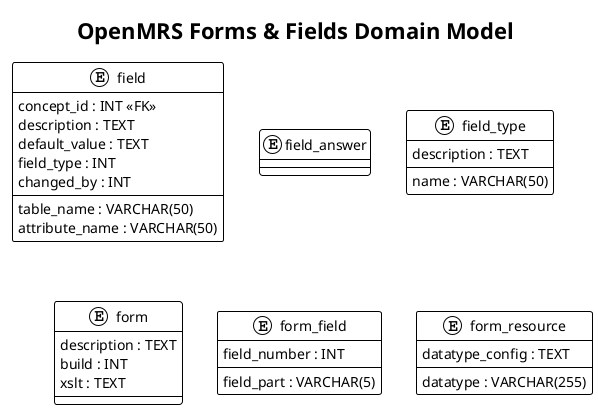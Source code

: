 @startuml OpenMRS_Forms_and_Fields_Domain
!theme plain
skinparam linetype ortho
skinparam packageStyle rectangle
title OpenMRS Forms & Fields Domain Model

entity "field" {
  concept_id : INT <<FK>>
  description : TEXT
  table_name : VARCHAR(50)
  attribute_name : VARCHAR(50)
  default_value : TEXT
  field_type : INT
  changed_by : INT
}

entity "field_answer" {
}

entity "field_type" {
  name : VARCHAR(50)
  description : TEXT
}

entity "form" {
  description : TEXT
  build : INT
  xslt : TEXT
}

entity "form_field" {
  field_number : INT
  field_part : VARCHAR(5)
}

entity "form_resource" {
  datatype : VARCHAR(255)
  datatype_config : TEXT
}

' Relationships

@enduml